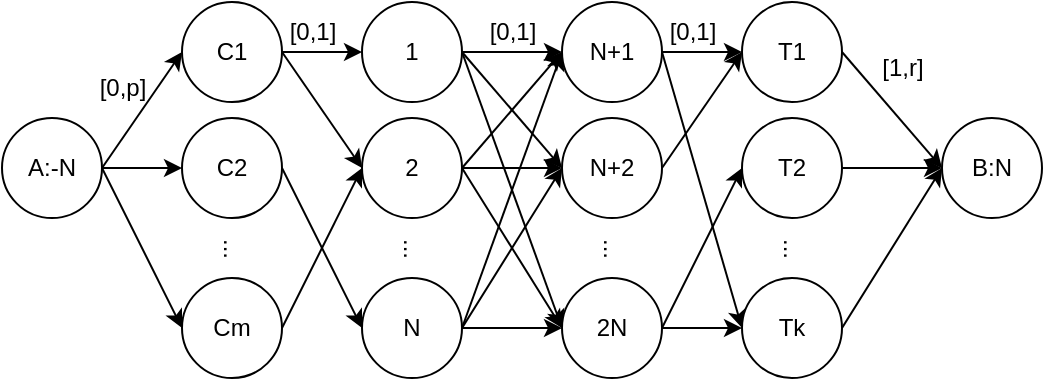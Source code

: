<mxfile version="22.1.2" type="github">
  <diagram name="第 1 页" id="7uTrZi-EFqFX9wW6wqg8">
    <mxGraphModel dx="597" dy="277" grid="1" gridSize="10" guides="1" tooltips="1" connect="1" arrows="1" fold="1" page="1" pageScale="1" pageWidth="827" pageHeight="1169" math="0" shadow="0">
      <root>
        <mxCell id="0" />
        <mxCell id="1" parent="0" />
        <mxCell id="x_YBx4JExcsszvz5Emax-7" value="..." style="text;html=1;align=center;verticalAlign=middle;resizable=0;points=[];autosize=1;strokeColor=none;fillColor=none;rotation=90;" vertex="1" parent="1">
          <mxGeometry x="460" y="278" width="30" height="30" as="geometry" />
        </mxCell>
        <mxCell id="x_YBx4JExcsszvz5Emax-8" value="..." style="text;html=1;align=center;verticalAlign=middle;resizable=0;points=[];autosize=1;strokeColor=none;fillColor=none;rotation=90;" vertex="1" parent="1">
          <mxGeometry x="360" y="278" width="30" height="30" as="geometry" />
        </mxCell>
        <mxCell id="x_YBx4JExcsszvz5Emax-12" value="..." style="text;html=1;align=center;verticalAlign=middle;resizable=0;points=[];autosize=1;strokeColor=none;fillColor=none;rotation=90;" vertex="1" parent="1">
          <mxGeometry x="270" y="278" width="30" height="30" as="geometry" />
        </mxCell>
        <mxCell id="x_YBx4JExcsszvz5Emax-16" value="..." style="text;html=1;align=center;verticalAlign=middle;resizable=0;points=[];autosize=1;strokeColor=none;fillColor=none;rotation=90;" vertex="1" parent="1">
          <mxGeometry x="550" y="278" width="30" height="30" as="geometry" />
        </mxCell>
        <mxCell id="x_YBx4JExcsszvz5Emax-33" style="rounded=0;orthogonalLoop=1;jettySize=auto;html=1;exitX=1;exitY=0.5;exitDx=0;exitDy=0;entryX=0;entryY=0.5;entryDx=0;entryDy=0;" edge="1" parent="1" source="x_YBx4JExcsszvz5Emax-19" target="x_YBx4JExcsszvz5Emax-24">
          <mxGeometry relative="1" as="geometry" />
        </mxCell>
        <mxCell id="x_YBx4JExcsszvz5Emax-19" value="C2" style="ellipse;whiteSpace=wrap;html=1;aspect=fixed;" vertex="1" parent="1">
          <mxGeometry x="260" y="228" width="50" height="50" as="geometry" />
        </mxCell>
        <mxCell id="x_YBx4JExcsszvz5Emax-31" style="rounded=0;orthogonalLoop=1;jettySize=auto;html=1;exitX=1;exitY=0.5;exitDx=0;exitDy=0;entryX=0;entryY=0.5;entryDx=0;entryDy=0;" edge="1" parent="1" source="x_YBx4JExcsszvz5Emax-20" target="x_YBx4JExcsszvz5Emax-22">
          <mxGeometry relative="1" as="geometry" />
        </mxCell>
        <mxCell id="x_YBx4JExcsszvz5Emax-32" style="rounded=0;orthogonalLoop=1;jettySize=auto;html=1;exitX=1;exitY=0.5;exitDx=0;exitDy=0;entryX=0;entryY=0.5;entryDx=0;entryDy=0;" edge="1" parent="1" source="x_YBx4JExcsszvz5Emax-20" target="x_YBx4JExcsszvz5Emax-23">
          <mxGeometry relative="1" as="geometry" />
        </mxCell>
        <mxCell id="x_YBx4JExcsszvz5Emax-20" value="C1" style="ellipse;whiteSpace=wrap;html=1;aspect=fixed;" vertex="1" parent="1">
          <mxGeometry x="260" y="170" width="50" height="50" as="geometry" />
        </mxCell>
        <mxCell id="x_YBx4JExcsszvz5Emax-34" style="rounded=0;orthogonalLoop=1;jettySize=auto;html=1;exitX=1;exitY=0.5;exitDx=0;exitDy=0;entryX=0;entryY=0.5;entryDx=0;entryDy=0;" edge="1" parent="1" source="x_YBx4JExcsszvz5Emax-21" target="x_YBx4JExcsszvz5Emax-23">
          <mxGeometry relative="1" as="geometry" />
        </mxCell>
        <mxCell id="x_YBx4JExcsszvz5Emax-21" value="Cm" style="ellipse;whiteSpace=wrap;html=1;aspect=fixed;" vertex="1" parent="1">
          <mxGeometry x="260" y="308" width="50" height="50" as="geometry" />
        </mxCell>
        <mxCell id="x_YBx4JExcsszvz5Emax-36" style="rounded=0;orthogonalLoop=1;jettySize=auto;html=1;exitX=1;exitY=0.5;exitDx=0;exitDy=0;entryX=0;entryY=0.5;entryDx=0;entryDy=0;" edge="1" parent="1" source="x_YBx4JExcsszvz5Emax-22" target="x_YBx4JExcsszvz5Emax-25">
          <mxGeometry relative="1" as="geometry" />
        </mxCell>
        <mxCell id="x_YBx4JExcsszvz5Emax-37" style="rounded=0;orthogonalLoop=1;jettySize=auto;html=1;exitX=1;exitY=0.5;exitDx=0;exitDy=0;entryX=0;entryY=0.5;entryDx=0;entryDy=0;" edge="1" parent="1" source="x_YBx4JExcsszvz5Emax-22" target="x_YBx4JExcsszvz5Emax-26">
          <mxGeometry relative="1" as="geometry" />
        </mxCell>
        <mxCell id="x_YBx4JExcsszvz5Emax-38" style="rounded=0;orthogonalLoop=1;jettySize=auto;html=1;exitX=1;exitY=0.5;exitDx=0;exitDy=0;entryX=0;entryY=0.5;entryDx=0;entryDy=0;" edge="1" parent="1" source="x_YBx4JExcsszvz5Emax-22" target="x_YBx4JExcsszvz5Emax-27">
          <mxGeometry relative="1" as="geometry" />
        </mxCell>
        <mxCell id="x_YBx4JExcsszvz5Emax-22" value="1" style="ellipse;whiteSpace=wrap;html=1;aspect=fixed;" vertex="1" parent="1">
          <mxGeometry x="350" y="170" width="50" height="50" as="geometry" />
        </mxCell>
        <mxCell id="x_YBx4JExcsszvz5Emax-39" style="rounded=0;orthogonalLoop=1;jettySize=auto;html=1;exitX=1;exitY=0.5;exitDx=0;exitDy=0;entryX=0;entryY=0.5;entryDx=0;entryDy=0;" edge="1" parent="1" source="x_YBx4JExcsszvz5Emax-23" target="x_YBx4JExcsszvz5Emax-25">
          <mxGeometry relative="1" as="geometry" />
        </mxCell>
        <mxCell id="x_YBx4JExcsszvz5Emax-40" style="rounded=0;orthogonalLoop=1;jettySize=auto;html=1;exitX=1;exitY=0.5;exitDx=0;exitDy=0;entryX=0;entryY=0.5;entryDx=0;entryDy=0;" edge="1" parent="1" source="x_YBx4JExcsszvz5Emax-23" target="x_YBx4JExcsszvz5Emax-26">
          <mxGeometry relative="1" as="geometry" />
        </mxCell>
        <mxCell id="x_YBx4JExcsszvz5Emax-41" style="rounded=0;orthogonalLoop=1;jettySize=auto;html=1;exitX=1;exitY=0.5;exitDx=0;exitDy=0;entryX=0;entryY=0.5;entryDx=0;entryDy=0;" edge="1" parent="1" source="x_YBx4JExcsszvz5Emax-23" target="x_YBx4JExcsszvz5Emax-27">
          <mxGeometry relative="1" as="geometry" />
        </mxCell>
        <mxCell id="x_YBx4JExcsszvz5Emax-23" value="2" style="ellipse;whiteSpace=wrap;html=1;aspect=fixed;" vertex="1" parent="1">
          <mxGeometry x="350" y="228" width="50" height="50" as="geometry" />
        </mxCell>
        <mxCell id="x_YBx4JExcsszvz5Emax-42" style="rounded=0;orthogonalLoop=1;jettySize=auto;html=1;exitX=1;exitY=0.5;exitDx=0;exitDy=0;entryX=0;entryY=0.5;entryDx=0;entryDy=0;" edge="1" parent="1" source="x_YBx4JExcsszvz5Emax-24" target="x_YBx4JExcsszvz5Emax-25">
          <mxGeometry relative="1" as="geometry" />
        </mxCell>
        <mxCell id="x_YBx4JExcsszvz5Emax-43" style="rounded=0;orthogonalLoop=1;jettySize=auto;html=1;exitX=1;exitY=0.5;exitDx=0;exitDy=0;entryX=0;entryY=0.5;entryDx=0;entryDy=0;" edge="1" parent="1" source="x_YBx4JExcsszvz5Emax-24" target="x_YBx4JExcsszvz5Emax-26">
          <mxGeometry relative="1" as="geometry" />
        </mxCell>
        <mxCell id="x_YBx4JExcsszvz5Emax-44" style="rounded=0;orthogonalLoop=1;jettySize=auto;html=1;exitX=1;exitY=0.5;exitDx=0;exitDy=0;entryX=0;entryY=0.5;entryDx=0;entryDy=0;" edge="1" parent="1" source="x_YBx4JExcsszvz5Emax-24" target="x_YBx4JExcsszvz5Emax-27">
          <mxGeometry relative="1" as="geometry" />
        </mxCell>
        <mxCell id="x_YBx4JExcsszvz5Emax-24" value="N" style="ellipse;whiteSpace=wrap;html=1;aspect=fixed;" vertex="1" parent="1">
          <mxGeometry x="350" y="308" width="50" height="50" as="geometry" />
        </mxCell>
        <mxCell id="x_YBx4JExcsszvz5Emax-46" style="rounded=0;orthogonalLoop=1;jettySize=auto;html=1;exitX=1;exitY=0.5;exitDx=0;exitDy=0;entryX=0;entryY=0.5;entryDx=0;entryDy=0;" edge="1" parent="1" source="x_YBx4JExcsszvz5Emax-25" target="x_YBx4JExcsszvz5Emax-28">
          <mxGeometry relative="1" as="geometry" />
        </mxCell>
        <mxCell id="x_YBx4JExcsszvz5Emax-47" style="rounded=0;orthogonalLoop=1;jettySize=auto;html=1;exitX=1;exitY=0.5;exitDx=0;exitDy=0;entryX=0;entryY=0.5;entryDx=0;entryDy=0;" edge="1" parent="1" source="x_YBx4JExcsszvz5Emax-25" target="x_YBx4JExcsszvz5Emax-30">
          <mxGeometry relative="1" as="geometry" />
        </mxCell>
        <mxCell id="x_YBx4JExcsszvz5Emax-25" value="N+1" style="ellipse;whiteSpace=wrap;html=1;aspect=fixed;" vertex="1" parent="1">
          <mxGeometry x="450" y="170" width="50" height="50" as="geometry" />
        </mxCell>
        <mxCell id="x_YBx4JExcsszvz5Emax-48" style="rounded=0;orthogonalLoop=1;jettySize=auto;html=1;exitX=1;exitY=0.5;exitDx=0;exitDy=0;entryX=0;entryY=0.5;entryDx=0;entryDy=0;" edge="1" parent="1" source="x_YBx4JExcsszvz5Emax-26" target="x_YBx4JExcsszvz5Emax-28">
          <mxGeometry relative="1" as="geometry" />
        </mxCell>
        <mxCell id="x_YBx4JExcsszvz5Emax-26" value="N+2" style="ellipse;whiteSpace=wrap;html=1;aspect=fixed;" vertex="1" parent="1">
          <mxGeometry x="450" y="228" width="50" height="50" as="geometry" />
        </mxCell>
        <mxCell id="x_YBx4JExcsszvz5Emax-49" style="rounded=0;orthogonalLoop=1;jettySize=auto;html=1;exitX=1;exitY=0.5;exitDx=0;exitDy=0;entryX=0;entryY=0.5;entryDx=0;entryDy=0;" edge="1" parent="1" source="x_YBx4JExcsszvz5Emax-27" target="x_YBx4JExcsszvz5Emax-29">
          <mxGeometry relative="1" as="geometry" />
        </mxCell>
        <mxCell id="x_YBx4JExcsszvz5Emax-50" style="rounded=0;orthogonalLoop=1;jettySize=auto;html=1;exitX=1;exitY=0.5;exitDx=0;exitDy=0;entryX=0;entryY=0.5;entryDx=0;entryDy=0;" edge="1" parent="1" source="x_YBx4JExcsszvz5Emax-27" target="x_YBx4JExcsszvz5Emax-30">
          <mxGeometry relative="1" as="geometry" />
        </mxCell>
        <mxCell id="x_YBx4JExcsszvz5Emax-27" value="2N" style="ellipse;whiteSpace=wrap;html=1;aspect=fixed;" vertex="1" parent="1">
          <mxGeometry x="450" y="308" width="50" height="50" as="geometry" />
        </mxCell>
        <mxCell id="x_YBx4JExcsszvz5Emax-58" style="rounded=0;orthogonalLoop=1;jettySize=auto;html=1;exitX=1;exitY=0.5;exitDx=0;exitDy=0;entryX=0;entryY=0.5;entryDx=0;entryDy=0;" edge="1" parent="1" source="x_YBx4JExcsszvz5Emax-28" target="x_YBx4JExcsszvz5Emax-53">
          <mxGeometry relative="1" as="geometry" />
        </mxCell>
        <mxCell id="x_YBx4JExcsszvz5Emax-28" value="T1" style="ellipse;whiteSpace=wrap;html=1;aspect=fixed;" vertex="1" parent="1">
          <mxGeometry x="540" y="170" width="50" height="50" as="geometry" />
        </mxCell>
        <mxCell id="x_YBx4JExcsszvz5Emax-59" style="rounded=0;orthogonalLoop=1;jettySize=auto;html=1;exitX=1;exitY=0.5;exitDx=0;exitDy=0;entryX=0;entryY=0.5;entryDx=0;entryDy=0;" edge="1" parent="1" source="x_YBx4JExcsszvz5Emax-29" target="x_YBx4JExcsszvz5Emax-53">
          <mxGeometry relative="1" as="geometry" />
        </mxCell>
        <mxCell id="x_YBx4JExcsszvz5Emax-29" value="T2" style="ellipse;whiteSpace=wrap;html=1;aspect=fixed;" vertex="1" parent="1">
          <mxGeometry x="540" y="228" width="50" height="50" as="geometry" />
        </mxCell>
        <mxCell id="x_YBx4JExcsszvz5Emax-60" style="rounded=0;orthogonalLoop=1;jettySize=auto;html=1;exitX=1;exitY=0.5;exitDx=0;exitDy=0;entryX=0;entryY=0.5;entryDx=0;entryDy=0;" edge="1" parent="1" source="x_YBx4JExcsszvz5Emax-30" target="x_YBx4JExcsszvz5Emax-53">
          <mxGeometry relative="1" as="geometry" />
        </mxCell>
        <mxCell id="x_YBx4JExcsszvz5Emax-30" value="Tk" style="ellipse;whiteSpace=wrap;html=1;aspect=fixed;" vertex="1" parent="1">
          <mxGeometry x="540" y="308" width="50" height="50" as="geometry" />
        </mxCell>
        <mxCell id="x_YBx4JExcsszvz5Emax-35" value="[0,1]" style="text;html=1;align=center;verticalAlign=middle;resizable=0;points=[];autosize=1;strokeColor=none;fillColor=none;" vertex="1" parent="1">
          <mxGeometry x="300" y="170" width="50" height="30" as="geometry" />
        </mxCell>
        <mxCell id="x_YBx4JExcsszvz5Emax-45" value="[0,1]" style="text;html=1;align=center;verticalAlign=middle;resizable=0;points=[];autosize=1;strokeColor=none;fillColor=none;" vertex="1" parent="1">
          <mxGeometry x="400" y="170" width="50" height="30" as="geometry" />
        </mxCell>
        <mxCell id="x_YBx4JExcsszvz5Emax-51" value="[0,1]" style="text;html=1;align=center;verticalAlign=middle;resizable=0;points=[];autosize=1;strokeColor=none;fillColor=none;" vertex="1" parent="1">
          <mxGeometry x="490" y="170" width="50" height="30" as="geometry" />
        </mxCell>
        <mxCell id="x_YBx4JExcsszvz5Emax-54" style="rounded=0;orthogonalLoop=1;jettySize=auto;html=1;exitX=1;exitY=0.5;exitDx=0;exitDy=0;entryX=0;entryY=0.5;entryDx=0;entryDy=0;" edge="1" parent="1" source="x_YBx4JExcsszvz5Emax-52" target="x_YBx4JExcsszvz5Emax-20">
          <mxGeometry relative="1" as="geometry" />
        </mxCell>
        <mxCell id="x_YBx4JExcsszvz5Emax-55" style="rounded=0;orthogonalLoop=1;jettySize=auto;html=1;exitX=1;exitY=0.5;exitDx=0;exitDy=0;entryX=0;entryY=0.5;entryDx=0;entryDy=0;" edge="1" parent="1" source="x_YBx4JExcsszvz5Emax-52" target="x_YBx4JExcsszvz5Emax-19">
          <mxGeometry relative="1" as="geometry" />
        </mxCell>
        <mxCell id="x_YBx4JExcsszvz5Emax-57" style="rounded=0;orthogonalLoop=1;jettySize=auto;html=1;exitX=1;exitY=0.5;exitDx=0;exitDy=0;entryX=0;entryY=0.5;entryDx=0;entryDy=0;" edge="1" parent="1" source="x_YBx4JExcsszvz5Emax-52" target="x_YBx4JExcsszvz5Emax-21">
          <mxGeometry relative="1" as="geometry" />
        </mxCell>
        <mxCell id="x_YBx4JExcsszvz5Emax-52" value="A:-N" style="ellipse;whiteSpace=wrap;html=1;aspect=fixed;" vertex="1" parent="1">
          <mxGeometry x="170" y="228" width="50" height="50" as="geometry" />
        </mxCell>
        <mxCell id="x_YBx4JExcsszvz5Emax-53" value="B:N" style="ellipse;whiteSpace=wrap;html=1;aspect=fixed;" vertex="1" parent="1">
          <mxGeometry x="640" y="228" width="50" height="50" as="geometry" />
        </mxCell>
        <mxCell id="x_YBx4JExcsszvz5Emax-56" value="[0,p]" style="text;html=1;align=center;verticalAlign=middle;resizable=0;points=[];autosize=1;strokeColor=none;fillColor=none;" vertex="1" parent="1">
          <mxGeometry x="205" y="198" width="50" height="30" as="geometry" />
        </mxCell>
        <mxCell id="x_YBx4JExcsszvz5Emax-61" value="[1,r]" style="text;html=1;align=center;verticalAlign=middle;resizable=0;points=[];autosize=1;strokeColor=none;fillColor=none;" vertex="1" parent="1">
          <mxGeometry x="600" y="188" width="40" height="30" as="geometry" />
        </mxCell>
      </root>
    </mxGraphModel>
  </diagram>
</mxfile>
